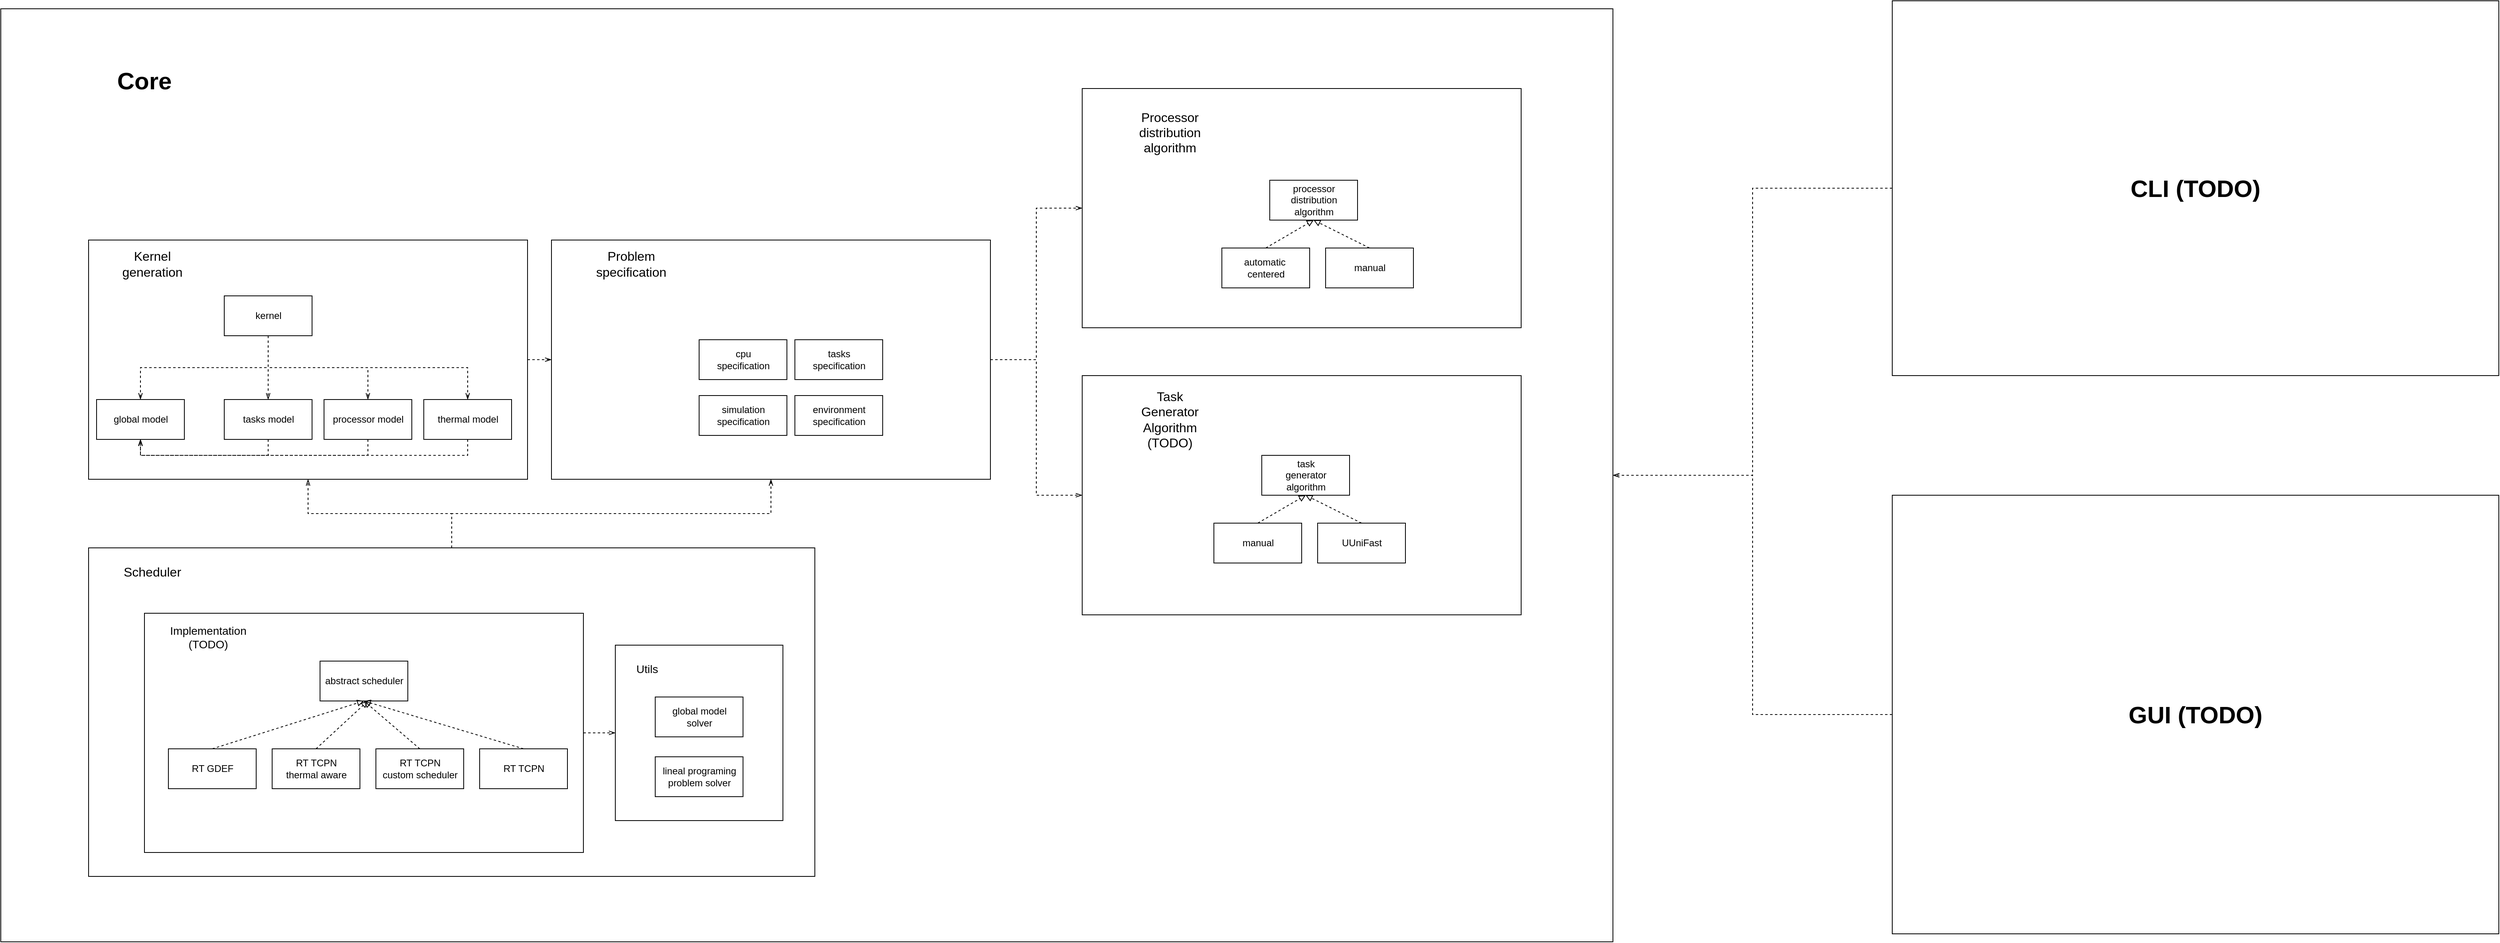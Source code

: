 <mxfile version="10.5.8" type="device"><diagram id="dK-nNun3VzZzTFQkS304" name="Page-1"><mxGraphModel dx="2012" dy="1728" grid="1" gridSize="10" guides="1" tooltips="1" connect="1" arrows="1" fold="1" page="1" pageScale="1" pageWidth="850" pageHeight="1100" math="0" shadow="0"><root><mxCell id="0"/><mxCell id="1" parent="0"/><mxCell id="1tdocSGUY7Nqi6VYvp5V-73" value="" style="rounded=0;whiteSpace=wrap;html=1;" vertex="1" parent="1"><mxGeometry x="-120" y="-340" width="2020" height="1170" as="geometry"/></mxCell><mxCell id="1tdocSGUY7Nqi6VYvp5V-71" style="edgeStyle=orthogonalEdgeStyle;rounded=0;orthogonalLoop=1;jettySize=auto;html=1;exitX=0.5;exitY=0;exitDx=0;exitDy=0;entryX=0.5;entryY=1;entryDx=0;entryDy=0;dashed=1;endArrow=openThin;endFill=0;" edge="1" parent="1" source="1tdocSGUY7Nqi6VYvp5V-63" target="1tdocSGUY7Nqi6VYvp5V-23"><mxGeometry relative="1" as="geometry"/></mxCell><mxCell id="1tdocSGUY7Nqi6VYvp5V-72" style="edgeStyle=orthogonalEdgeStyle;rounded=0;orthogonalLoop=1;jettySize=auto;html=1;exitX=0.5;exitY=0;exitDx=0;exitDy=0;entryX=0.5;entryY=1;entryDx=0;entryDy=0;dashed=1;endArrow=openThin;endFill=0;" edge="1" parent="1" source="1tdocSGUY7Nqi6VYvp5V-63" target="1tdocSGUY7Nqi6VYvp5V-24"><mxGeometry relative="1" as="geometry"/></mxCell><mxCell id="1tdocSGUY7Nqi6VYvp5V-63" value="" style="rounded=0;whiteSpace=wrap;html=1;" vertex="1" parent="1"><mxGeometry x="-10" y="336" width="910" height="412" as="geometry"/></mxCell><mxCell id="1tdocSGUY7Nqi6VYvp5V-64" value="&lt;font style=&quot;font-size: 16px&quot;&gt;Scheduler&lt;/font&gt;" style="text;html=1;strokeColor=none;fillColor=none;align=center;verticalAlign=middle;whiteSpace=wrap;rounded=0;" vertex="1" parent="1"><mxGeometry x="10" y="356" width="120" height="20" as="geometry"/></mxCell><mxCell id="1tdocSGUY7Nqi6VYvp5V-83" style="edgeStyle=orthogonalEdgeStyle;rounded=0;orthogonalLoop=1;jettySize=auto;html=1;exitX=1;exitY=0.5;exitDx=0;exitDy=0;entryX=0;entryY=0.5;entryDx=0;entryDy=0;dashed=1;endArrow=openThin;endFill=0;" edge="1" parent="1" source="1tdocSGUY7Nqi6VYvp5V-61" target="1tdocSGUY7Nqi6VYvp5V-59"><mxGeometry relative="1" as="geometry"/></mxCell><mxCell id="1tdocSGUY7Nqi6VYvp5V-61" value="" style="rounded=0;whiteSpace=wrap;html=1;" vertex="1" parent="1"><mxGeometry x="60" y="418" width="550" height="300" as="geometry"/></mxCell><mxCell id="1tdocSGUY7Nqi6VYvp5V-62" value="&lt;font style=&quot;font-size: 14px&quot;&gt;Implementation (TODO)&lt;/font&gt;" style="text;html=1;strokeColor=none;fillColor=none;align=center;verticalAlign=middle;whiteSpace=wrap;rounded=0;" vertex="1" parent="1"><mxGeometry x="80" y="438" width="120" height="20" as="geometry"/></mxCell><mxCell id="1tdocSGUY7Nqi6VYvp5V-59" value="" style="rounded=0;whiteSpace=wrap;html=1;" vertex="1" parent="1"><mxGeometry x="650" y="458" width="210" height="220" as="geometry"/></mxCell><mxCell id="1tdocSGUY7Nqi6VYvp5V-46" value="" style="rounded=0;whiteSpace=wrap;html=1;" vertex="1" parent="1"><mxGeometry x="1235" y="120" width="550" height="300" as="geometry"/></mxCell><mxCell id="1tdocSGUY7Nqi6VYvp5V-47" value="&lt;font style=&quot;font-size: 16px&quot;&gt;&lt;span&gt;Task&lt;/span&gt;&lt;br&gt;&lt;span&gt;Generator&lt;/span&gt;&lt;br&gt;&lt;span&gt;Algorithm (TODO)&lt;/span&gt;&lt;br&gt;&lt;/font&gt;" style="text;html=1;strokeColor=none;fillColor=none;align=center;verticalAlign=middle;whiteSpace=wrap;rounded=0;" vertex="1" parent="1"><mxGeometry x="1285" y="165" width="120" height="20" as="geometry"/></mxCell><mxCell id="1tdocSGUY7Nqi6VYvp5V-42" value="" style="rounded=0;whiteSpace=wrap;html=1;" vertex="1" parent="1"><mxGeometry x="1235" y="-240" width="550" height="300" as="geometry"/></mxCell><mxCell id="1tdocSGUY7Nqi6VYvp5V-68" style="edgeStyle=orthogonalEdgeStyle;rounded=0;orthogonalLoop=1;jettySize=auto;html=1;exitX=1;exitY=0.5;exitDx=0;exitDy=0;entryX=0;entryY=0.5;entryDx=0;entryDy=0;dashed=1;endArrow=openThin;endFill=0;" edge="1" parent="1" source="1tdocSGUY7Nqi6VYvp5V-24" target="1tdocSGUY7Nqi6VYvp5V-42"><mxGeometry relative="1" as="geometry"/></mxCell><mxCell id="1tdocSGUY7Nqi6VYvp5V-69" style="edgeStyle=orthogonalEdgeStyle;rounded=0;orthogonalLoop=1;jettySize=auto;html=1;exitX=1;exitY=0.5;exitDx=0;exitDy=0;entryX=0;entryY=0.5;entryDx=0;entryDy=0;dashed=1;endArrow=openThin;endFill=0;" edge="1" parent="1" source="1tdocSGUY7Nqi6VYvp5V-24" target="1tdocSGUY7Nqi6VYvp5V-46"><mxGeometry relative="1" as="geometry"/></mxCell><mxCell id="1tdocSGUY7Nqi6VYvp5V-24" value="" style="rounded=0;whiteSpace=wrap;html=1;" vertex="1" parent="1"><mxGeometry x="570" y="-50" width="550" height="300" as="geometry"/></mxCell><mxCell id="1tdocSGUY7Nqi6VYvp5V-67" style="edgeStyle=orthogonalEdgeStyle;rounded=0;orthogonalLoop=1;jettySize=auto;html=1;exitX=1;exitY=0.5;exitDx=0;exitDy=0;entryX=0;entryY=0.5;entryDx=0;entryDy=0;dashed=1;endArrow=openThin;endFill=0;" edge="1" parent="1" source="1tdocSGUY7Nqi6VYvp5V-23" target="1tdocSGUY7Nqi6VYvp5V-24"><mxGeometry relative="1" as="geometry"/></mxCell><mxCell id="1tdocSGUY7Nqi6VYvp5V-23" value="" style="rounded=0;whiteSpace=wrap;html=1;" vertex="1" parent="1"><mxGeometry x="-10" y="-50" width="550" height="300" as="geometry"/></mxCell><mxCell id="1tdocSGUY7Nqi6VYvp5V-14" style="edgeStyle=orthogonalEdgeStyle;rounded=0;orthogonalLoop=1;jettySize=auto;html=1;exitX=0.5;exitY=1;exitDx=0;exitDy=0;entryX=0.5;entryY=1;entryDx=0;entryDy=0;dashed=1;endArrow=openThin;endFill=0;" edge="1" parent="1" source="1tdocSGUY7Nqi6VYvp5V-1" target="1tdocSGUY7Nqi6VYvp5V-8"><mxGeometry relative="1" as="geometry"/></mxCell><mxCell id="1tdocSGUY7Nqi6VYvp5V-1" value="tasks model" style="html=1;" vertex="1" parent="1"><mxGeometry x="160" y="150" width="110" height="50" as="geometry"/></mxCell><mxCell id="1tdocSGUY7Nqi6VYvp5V-16" style="edgeStyle=orthogonalEdgeStyle;rounded=0;orthogonalLoop=1;jettySize=auto;html=1;exitX=0.5;exitY=1;exitDx=0;exitDy=0;entryX=0.5;entryY=1;entryDx=0;entryDy=0;dashed=1;endArrow=openThin;endFill=0;" edge="1" parent="1" source="1tdocSGUY7Nqi6VYvp5V-6" target="1tdocSGUY7Nqi6VYvp5V-8"><mxGeometry relative="1" as="geometry"/></mxCell><mxCell id="1tdocSGUY7Nqi6VYvp5V-6" value="processor model" style="html=1;" vertex="1" parent="1"><mxGeometry x="285" y="150" width="110" height="50" as="geometry"/></mxCell><mxCell id="1tdocSGUY7Nqi6VYvp5V-17" style="edgeStyle=orthogonalEdgeStyle;rounded=0;orthogonalLoop=1;jettySize=auto;html=1;exitX=0.5;exitY=1;exitDx=0;exitDy=0;entryX=0.5;entryY=1;entryDx=0;entryDy=0;dashed=1;endArrow=openThin;endFill=0;" edge="1" parent="1" source="1tdocSGUY7Nqi6VYvp5V-7" target="1tdocSGUY7Nqi6VYvp5V-8"><mxGeometry relative="1" as="geometry"/></mxCell><mxCell id="1tdocSGUY7Nqi6VYvp5V-7" value="thermal model" style="html=1;" vertex="1" parent="1"><mxGeometry x="410" y="150" width="110" height="50" as="geometry"/></mxCell><mxCell id="1tdocSGUY7Nqi6VYvp5V-8" value="global model" style="html=1;" vertex="1" parent="1"><mxGeometry y="150" width="110" height="50" as="geometry"/></mxCell><mxCell id="1tdocSGUY7Nqi6VYvp5V-10" style="edgeStyle=orthogonalEdgeStyle;rounded=0;orthogonalLoop=1;jettySize=auto;html=1;exitX=0.5;exitY=1;exitDx=0;exitDy=0;entryX=0.5;entryY=0;entryDx=0;entryDy=0;endArrow=openThin;endFill=0;dashed=1;" edge="1" parent="1" source="1tdocSGUY7Nqi6VYvp5V-9" target="1tdocSGUY7Nqi6VYvp5V-8"><mxGeometry relative="1" as="geometry"/></mxCell><mxCell id="1tdocSGUY7Nqi6VYvp5V-11" style="edgeStyle=orthogonalEdgeStyle;rounded=0;orthogonalLoop=1;jettySize=auto;html=1;exitX=0.5;exitY=1;exitDx=0;exitDy=0;entryX=0.5;entryY=0;entryDx=0;entryDy=0;endArrow=openThin;endFill=0;dashed=1;" edge="1" parent="1" source="1tdocSGUY7Nqi6VYvp5V-9" target="1tdocSGUY7Nqi6VYvp5V-1"><mxGeometry relative="1" as="geometry"/></mxCell><mxCell id="1tdocSGUY7Nqi6VYvp5V-12" style="edgeStyle=orthogonalEdgeStyle;rounded=0;orthogonalLoop=1;jettySize=auto;html=1;exitX=0.5;exitY=1;exitDx=0;exitDy=0;entryX=0.5;entryY=0;entryDx=0;entryDy=0;endArrow=openThin;endFill=0;dashed=1;" edge="1" parent="1" source="1tdocSGUY7Nqi6VYvp5V-9" target="1tdocSGUY7Nqi6VYvp5V-6"><mxGeometry relative="1" as="geometry"/></mxCell><mxCell id="1tdocSGUY7Nqi6VYvp5V-13" style="edgeStyle=orthogonalEdgeStyle;rounded=0;orthogonalLoop=1;jettySize=auto;html=1;exitX=0.5;exitY=1;exitDx=0;exitDy=0;endArrow=openThin;endFill=0;dashed=1;" edge="1" parent="1" source="1tdocSGUY7Nqi6VYvp5V-9" target="1tdocSGUY7Nqi6VYvp5V-7"><mxGeometry relative="1" as="geometry"/></mxCell><mxCell id="1tdocSGUY7Nqi6VYvp5V-9" value="kernel" style="html=1;" vertex="1" parent="1"><mxGeometry x="160" y="20" width="110" height="50" as="geometry"/></mxCell><mxCell id="1tdocSGUY7Nqi6VYvp5V-19" value="cpu&lt;br&gt;specification" style="html=1;" vertex="1" parent="1"><mxGeometry x="755" y="75" width="110" height="50" as="geometry"/></mxCell><mxCell id="1tdocSGUY7Nqi6VYvp5V-20" value="simulation&lt;br&gt;specification" style="html=1;" vertex="1" parent="1"><mxGeometry x="755" y="145" width="110" height="50" as="geometry"/></mxCell><mxCell id="1tdocSGUY7Nqi6VYvp5V-21" value="tasks&lt;br&gt;specification" style="html=1;" vertex="1" parent="1"><mxGeometry x="875" y="75" width="110" height="50" as="geometry"/></mxCell><mxCell id="1tdocSGUY7Nqi6VYvp5V-22" value="environment&lt;br&gt;specification" style="html=1;" vertex="1" parent="1"><mxGeometry x="875" y="145" width="110" height="50" as="geometry"/></mxCell><mxCell id="1tdocSGUY7Nqi6VYvp5V-25" value="&lt;font style=&quot;font-size: 16px&quot;&gt;Kernel generation&lt;/font&gt;" style="text;html=1;strokeColor=none;fillColor=none;align=center;verticalAlign=middle;whiteSpace=wrap;rounded=0;" vertex="1" parent="1"><mxGeometry x="10" y="-30" width="120" height="20" as="geometry"/></mxCell><mxCell id="1tdocSGUY7Nqi6VYvp5V-26" value="&lt;font style=&quot;font-size: 16px&quot;&gt;Problem&lt;br&gt;specification&lt;br&gt;&lt;/font&gt;" style="text;html=1;strokeColor=none;fillColor=none;align=center;verticalAlign=middle;whiteSpace=wrap;rounded=0;" vertex="1" parent="1"><mxGeometry x="610" y="-30" width="120" height="20" as="geometry"/></mxCell><mxCell id="1tdocSGUY7Nqi6VYvp5V-27" value="task&lt;br&gt;generator&lt;br&gt;algorithm" style="html=1;" vertex="1" parent="1"><mxGeometry x="1460" y="220" width="110" height="50" as="geometry"/></mxCell><mxCell id="1tdocSGUY7Nqi6VYvp5V-40" style="edgeStyle=none;rounded=0;orthogonalLoop=1;jettySize=auto;html=1;exitX=0.5;exitY=0;exitDx=0;exitDy=0;entryX=0.5;entryY=1;entryDx=0;entryDy=0;dashed=1;endArrow=block;endFill=0;" edge="1" parent="1" source="1tdocSGUY7Nqi6VYvp5V-28" target="1tdocSGUY7Nqi6VYvp5V-27"><mxGeometry relative="1" as="geometry"/></mxCell><mxCell id="1tdocSGUY7Nqi6VYvp5V-28" value="UUniFast" style="html=1;" vertex="1" parent="1"><mxGeometry x="1530" y="305" width="110" height="50" as="geometry"/></mxCell><mxCell id="1tdocSGUY7Nqi6VYvp5V-30" value="processor&lt;br&gt;distribution&lt;br&gt;algorithm&lt;br&gt;" style="html=1;" vertex="1" parent="1"><mxGeometry x="1470" y="-125" width="110" height="50" as="geometry"/></mxCell><mxCell id="1tdocSGUY7Nqi6VYvp5V-37" style="rounded=0;orthogonalLoop=1;jettySize=auto;html=1;exitX=0.5;exitY=0;exitDx=0;exitDy=0;entryX=0.5;entryY=1;entryDx=0;entryDy=0;dashed=1;endArrow=block;endFill=0;" edge="1" parent="1" source="1tdocSGUY7Nqi6VYvp5V-31" target="1tdocSGUY7Nqi6VYvp5V-30"><mxGeometry relative="1" as="geometry"/></mxCell><mxCell id="1tdocSGUY7Nqi6VYvp5V-31" value="automatic&amp;nbsp;&lt;br&gt;centered&lt;br&gt;" style="html=1;" vertex="1" parent="1"><mxGeometry x="1410" y="-40" width="110" height="50" as="geometry"/></mxCell><mxCell id="1tdocSGUY7Nqi6VYvp5V-39" style="rounded=0;orthogonalLoop=1;jettySize=auto;html=1;exitX=0.5;exitY=0;exitDx=0;exitDy=0;entryX=0.5;entryY=1;entryDx=0;entryDy=0;dashed=1;endArrow=block;endFill=0;" edge="1" parent="1" source="1tdocSGUY7Nqi6VYvp5V-32" target="1tdocSGUY7Nqi6VYvp5V-30"><mxGeometry relative="1" as="geometry"/></mxCell><mxCell id="1tdocSGUY7Nqi6VYvp5V-32" value="manual" style="html=1;" vertex="1" parent="1"><mxGeometry x="1540" y="-40" width="110" height="50" as="geometry"/></mxCell><mxCell id="1tdocSGUY7Nqi6VYvp5V-41" style="edgeStyle=none;rounded=0;orthogonalLoop=1;jettySize=auto;html=1;exitX=0.5;exitY=0;exitDx=0;exitDy=0;entryX=0.5;entryY=1;entryDx=0;entryDy=0;dashed=1;endArrow=block;endFill=0;" edge="1" parent="1" source="1tdocSGUY7Nqi6VYvp5V-33" target="1tdocSGUY7Nqi6VYvp5V-27"><mxGeometry relative="1" as="geometry"/></mxCell><mxCell id="1tdocSGUY7Nqi6VYvp5V-33" value="manual" style="html=1;" vertex="1" parent="1"><mxGeometry x="1400" y="305" width="110" height="50" as="geometry"/></mxCell><mxCell id="1tdocSGUY7Nqi6VYvp5V-43" value="&lt;font style=&quot;font-size: 16px&quot;&gt;&lt;span&gt;Processor&lt;/span&gt;&lt;br&gt;&lt;span&gt;distribution&lt;/span&gt;&lt;br&gt;&lt;span&gt;algorithm&lt;/span&gt;&lt;br&gt;&lt;/font&gt;" style="text;html=1;strokeColor=none;fillColor=none;align=center;verticalAlign=middle;whiteSpace=wrap;rounded=0;" vertex="1" parent="1"><mxGeometry x="1285" y="-195" width="120" height="20" as="geometry"/></mxCell><mxCell id="1tdocSGUY7Nqi6VYvp5V-44" style="edgeStyle=none;rounded=0;orthogonalLoop=1;jettySize=auto;html=1;exitX=0.5;exitY=0;exitDx=0;exitDy=0;dashed=1;endArrow=block;endFill=0;" edge="1" parent="1" source="1tdocSGUY7Nqi6VYvp5V-43" target="1tdocSGUY7Nqi6VYvp5V-43"><mxGeometry relative="1" as="geometry"/></mxCell><mxCell id="1tdocSGUY7Nqi6VYvp5V-48" value="abstract scheduler" style="html=1;" vertex="1" parent="1"><mxGeometry x="280" y="478" width="110" height="50" as="geometry"/></mxCell><mxCell id="1tdocSGUY7Nqi6VYvp5V-55" style="edgeStyle=none;rounded=0;orthogonalLoop=1;jettySize=auto;html=1;exitX=0.5;exitY=0;exitDx=0;exitDy=0;entryX=0.5;entryY=1;entryDx=0;entryDy=0;dashed=1;endArrow=block;endFill=0;" edge="1" parent="1" source="1tdocSGUY7Nqi6VYvp5V-49" target="1tdocSGUY7Nqi6VYvp5V-48"><mxGeometry relative="1" as="geometry"/></mxCell><mxCell id="1tdocSGUY7Nqi6VYvp5V-49" value="RT GDEF" style="html=1;" vertex="1" parent="1"><mxGeometry x="90" y="588" width="110" height="50" as="geometry"/></mxCell><mxCell id="1tdocSGUY7Nqi6VYvp5V-56" style="edgeStyle=none;rounded=0;orthogonalLoop=1;jettySize=auto;html=1;exitX=0.5;exitY=0;exitDx=0;exitDy=0;dashed=1;endArrow=block;endFill=0;" edge="1" parent="1" source="1tdocSGUY7Nqi6VYvp5V-50"><mxGeometry relative="1" as="geometry"><mxPoint x="340" y="528" as="targetPoint"/></mxGeometry></mxCell><mxCell id="1tdocSGUY7Nqi6VYvp5V-50" value="RT TCPN &lt;br&gt;thermal aware" style="html=1;" vertex="1" parent="1"><mxGeometry x="220" y="588" width="110" height="50" as="geometry"/></mxCell><mxCell id="1tdocSGUY7Nqi6VYvp5V-51" value="global model&lt;br&gt;solver" style="html=1;" vertex="1" parent="1"><mxGeometry x="700" y="523" width="110" height="50" as="geometry"/></mxCell><mxCell id="1tdocSGUY7Nqi6VYvp5V-57" style="edgeStyle=none;rounded=0;orthogonalLoop=1;jettySize=auto;html=1;exitX=0.5;exitY=0;exitDx=0;exitDy=0;entryX=0.5;entryY=1;entryDx=0;entryDy=0;dashed=1;endArrow=block;endFill=0;" edge="1" parent="1" source="1tdocSGUY7Nqi6VYvp5V-52" target="1tdocSGUY7Nqi6VYvp5V-48"><mxGeometry relative="1" as="geometry"/></mxCell><mxCell id="1tdocSGUY7Nqi6VYvp5V-52" value="RT TCPN &lt;br&gt;custom scheduler" style="html=1;" vertex="1" parent="1"><mxGeometry x="350" y="588" width="110" height="50" as="geometry"/></mxCell><mxCell id="1tdocSGUY7Nqi6VYvp5V-53" value="lineal programing&lt;br&gt;problem solver&lt;br&gt;" style="html=1;" vertex="1" parent="1"><mxGeometry x="700" y="598" width="110" height="50" as="geometry"/></mxCell><mxCell id="1tdocSGUY7Nqi6VYvp5V-58" style="edgeStyle=none;rounded=0;orthogonalLoop=1;jettySize=auto;html=1;exitX=0.5;exitY=0;exitDx=0;exitDy=0;entryX=0.5;entryY=1;entryDx=0;entryDy=0;dashed=1;endArrow=block;endFill=0;" edge="1" parent="1" source="1tdocSGUY7Nqi6VYvp5V-54" target="1tdocSGUY7Nqi6VYvp5V-48"><mxGeometry relative="1" as="geometry"/></mxCell><mxCell id="1tdocSGUY7Nqi6VYvp5V-54" value="RT TCPN" style="html=1;" vertex="1" parent="1"><mxGeometry x="480" y="588" width="110" height="50" as="geometry"/></mxCell><mxCell id="1tdocSGUY7Nqi6VYvp5V-60" value="&lt;font style=&quot;font-size: 14px&quot;&gt;Utils&lt;/font&gt;" style="text;html=1;strokeColor=none;fillColor=none;align=center;verticalAlign=middle;whiteSpace=wrap;rounded=0;" vertex="1" parent="1"><mxGeometry x="670" y="478" width="40" height="20" as="geometry"/></mxCell><mxCell id="1tdocSGUY7Nqi6VYvp5V-82" style="edgeStyle=orthogonalEdgeStyle;rounded=0;orthogonalLoop=1;jettySize=auto;html=1;exitX=0;exitY=0.5;exitDx=0;exitDy=0;dashed=1;endArrow=openThin;endFill=0;" edge="1" parent="1" source="1tdocSGUY7Nqi6VYvp5V-74" target="1tdocSGUY7Nqi6VYvp5V-73"><mxGeometry relative="1" as="geometry"/></mxCell><mxCell id="1tdocSGUY7Nqi6VYvp5V-74" value="" style="rounded=0;whiteSpace=wrap;html=1;" vertex="1" parent="1"><mxGeometry x="2250" y="270" width="760" height="550" as="geometry"/></mxCell><mxCell id="1tdocSGUY7Nqi6VYvp5V-81" style="edgeStyle=orthogonalEdgeStyle;rounded=0;orthogonalLoop=1;jettySize=auto;html=1;exitX=0;exitY=0.5;exitDx=0;exitDy=0;entryX=1;entryY=0.5;entryDx=0;entryDy=0;dashed=1;endArrow=openThin;endFill=0;" edge="1" parent="1" source="1tdocSGUY7Nqi6VYvp5V-75" target="1tdocSGUY7Nqi6VYvp5V-73"><mxGeometry relative="1" as="geometry"/></mxCell><mxCell id="1tdocSGUY7Nqi6VYvp5V-75" value="" style="rounded=0;whiteSpace=wrap;html=1;" vertex="1" parent="1"><mxGeometry x="2250" y="-350" width="760" height="470" as="geometry"/></mxCell><mxCell id="1tdocSGUY7Nqi6VYvp5V-76" value="&lt;font size=&quot;1&quot;&gt;&lt;b style=&quot;font-size: 30px&quot;&gt;Core&lt;/b&gt;&lt;/font&gt;" style="text;html=1;strokeColor=none;fillColor=none;align=center;verticalAlign=middle;whiteSpace=wrap;rounded=0;" vertex="1" parent="1"><mxGeometry x="40" y="-260" width="40" height="20" as="geometry"/></mxCell><mxCell id="1tdocSGUY7Nqi6VYvp5V-78" value="&lt;font size=&quot;1&quot;&gt;&lt;b style=&quot;font-size: 30px&quot;&gt;CLI (TODO)&lt;/b&gt;&lt;/font&gt;" style="text;html=1;strokeColor=none;fillColor=none;align=center;verticalAlign=middle;whiteSpace=wrap;rounded=0;" vertex="1" parent="1"><mxGeometry x="2515" y="-125" width="230" height="20" as="geometry"/></mxCell><mxCell id="1tdocSGUY7Nqi6VYvp5V-79" value="&lt;font size=&quot;1&quot;&gt;&lt;b style=&quot;font-size: 30px&quot;&gt;GUI (TODO)&lt;/b&gt;&lt;/font&gt;" style="text;html=1;strokeColor=none;fillColor=none;align=center;verticalAlign=middle;whiteSpace=wrap;rounded=0;" vertex="1" parent="1"><mxGeometry x="2515" y="535" width="230" height="20" as="geometry"/></mxCell></root></mxGraphModel></diagram></mxfile>
